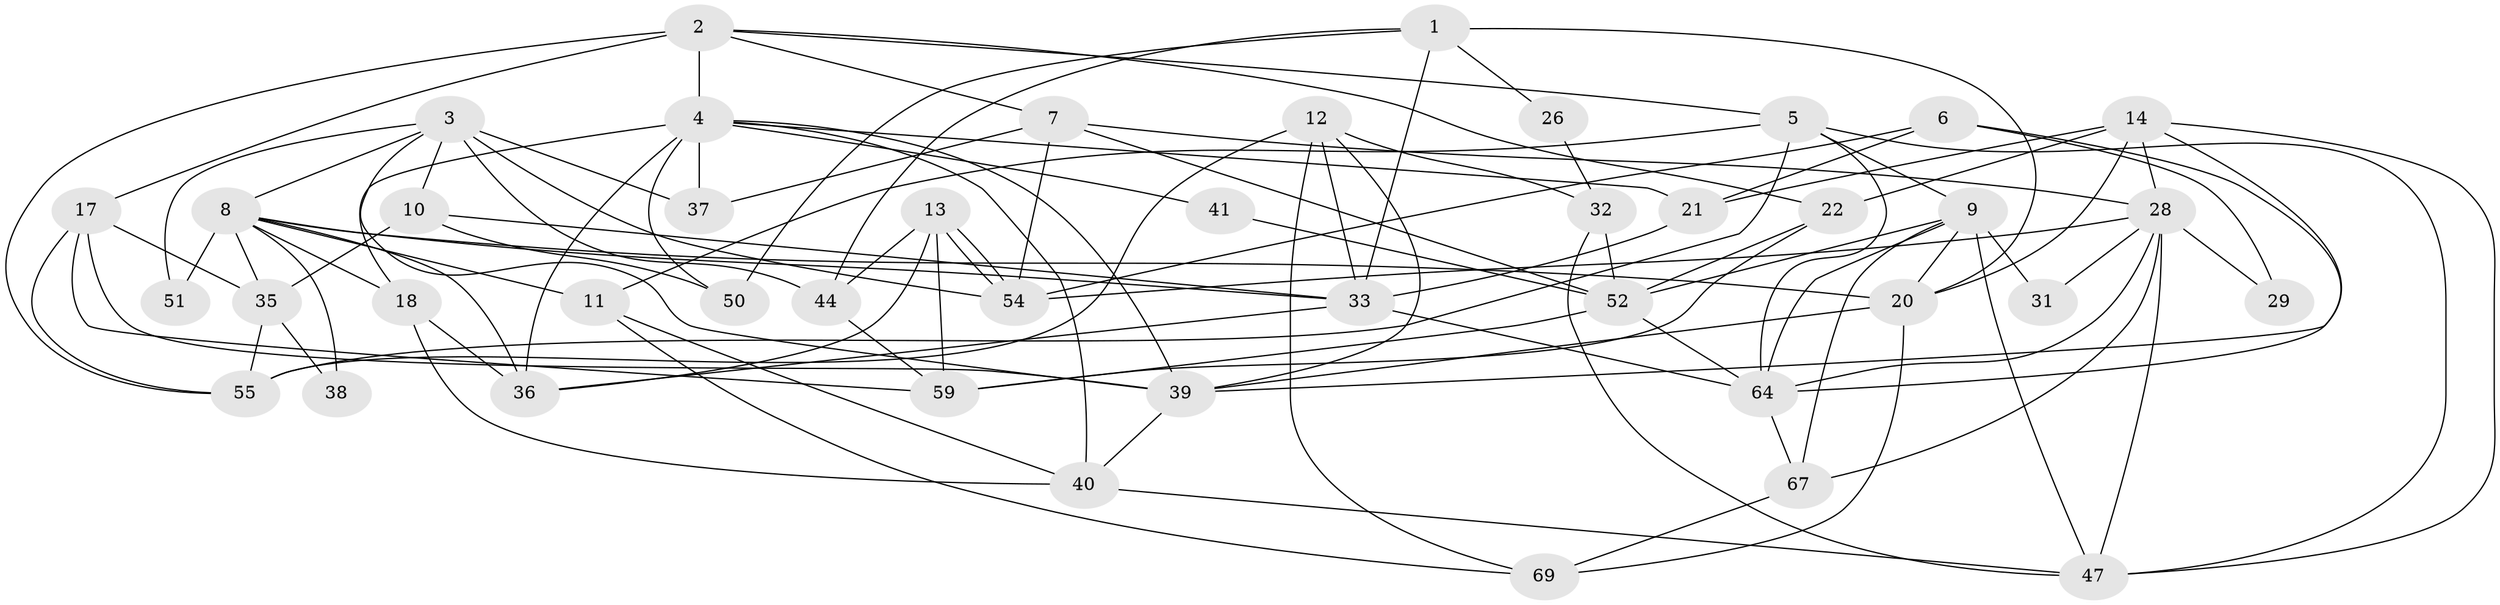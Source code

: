 // Generated by graph-tools (version 1.1) at 2025/23/03/03/25 07:23:58]
// undirected, 43 vertices, 106 edges
graph export_dot {
graph [start="1"]
  node [color=gray90,style=filled];
  1 [super="+27"];
  2 [super="+15"];
  3 [super="+66"];
  4 [super="+30"];
  5 [super="+58"];
  6 [super="+62"];
  7 [super="+60"];
  8 [super="+25"];
  9 [super="+48"];
  10;
  11 [super="+19"];
  12 [super="+16"];
  13 [super="+23"];
  14 [super="+68"];
  17 [super="+45"];
  18 [super="+34"];
  20 [super="+53"];
  21;
  22 [super="+24"];
  26;
  28 [super="+61"];
  29;
  31;
  32 [super="+46"];
  33 [super="+43"];
  35 [super="+42"];
  36 [super="+56"];
  37;
  38;
  39 [super="+70"];
  40;
  41;
  44;
  47 [super="+49"];
  50;
  51;
  52 [super="+63"];
  54 [super="+57"];
  55;
  59;
  64 [super="+65"];
  67;
  69;
  1 -- 50;
  1 -- 26;
  1 -- 44;
  1 -- 33;
  1 -- 20;
  2 -- 55;
  2 -- 5;
  2 -- 4 [weight=2];
  2 -- 22;
  2 -- 17;
  2 -- 7;
  3 -- 8;
  3 -- 44;
  3 -- 51;
  3 -- 37;
  3 -- 54 [weight=2];
  3 -- 10;
  3 -- 39;
  4 -- 40;
  4 -- 37;
  4 -- 50;
  4 -- 21;
  4 -- 41;
  4 -- 36;
  4 -- 39;
  4 -- 18;
  5 -- 11;
  5 -- 55;
  5 -- 64;
  5 -- 47;
  5 -- 9;
  6 -- 29;
  6 -- 54;
  6 -- 21;
  6 -- 64;
  7 -- 37;
  7 -- 28;
  7 -- 54;
  7 -- 52;
  8 -- 20 [weight=2];
  8 -- 51;
  8 -- 11 [weight=2];
  8 -- 33;
  8 -- 35;
  8 -- 36;
  8 -- 38;
  8 -- 18;
  9 -- 67;
  9 -- 20;
  9 -- 47;
  9 -- 64;
  9 -- 31;
  9 -- 52;
  10 -- 33;
  10 -- 50;
  10 -- 35;
  11 -- 40;
  11 -- 69;
  12 -- 69;
  12 -- 32;
  12 -- 55;
  12 -- 39;
  12 -- 33;
  13 -- 54;
  13 -- 54;
  13 -- 44;
  13 -- 36;
  13 -- 59;
  14 -- 28;
  14 -- 39;
  14 -- 22;
  14 -- 21;
  14 -- 47;
  14 -- 20;
  17 -- 55;
  17 -- 39;
  17 -- 59;
  17 -- 35;
  18 -- 40;
  18 -- 36;
  20 -- 69;
  20 -- 39;
  21 -- 33;
  22 -- 59;
  22 -- 52;
  26 -- 32;
  28 -- 29;
  28 -- 67;
  28 -- 31;
  28 -- 64;
  28 -- 54;
  28 -- 47;
  32 -- 47;
  32 -- 52;
  33 -- 64;
  33 -- 36;
  35 -- 38;
  35 -- 55;
  39 -- 40;
  40 -- 47;
  41 -- 52;
  44 -- 59;
  52 -- 64;
  52 -- 59;
  64 -- 67;
  67 -- 69;
}
